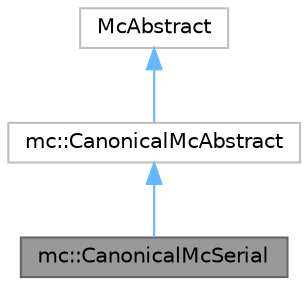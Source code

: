 digraph "mc::CanonicalMcSerial"
{
 // LATEX_PDF_SIZE
  bgcolor="transparent";
  edge [fontname=Helvetica,fontsize=10,labelfontname=Helvetica,labelfontsize=10];
  node [fontname=Helvetica,fontsize=10,shape=box,height=0.2,width=0.4];
  Node1 [id="Node000001",label="mc::CanonicalMcSerial",height=0.2,width=0.4,color="gray40", fillcolor="grey60", style="filled", fontcolor="black",tooltip=" "];
  Node2 -> Node1 [id="edge1_Node000001_Node000002",dir="back",color="steelblue1",style="solid",tooltip=" "];
  Node2 [id="Node000002",label="mc::CanonicalMcAbstract",height=0.2,width=0.4,color="grey75", fillcolor="white", style="filled",URL="$classmc_1_1CanonicalMcAbstract.html",tooltip=" "];
  Node3 -> Node2 [id="edge2_Node000002_Node000003",dir="back",color="steelblue1",style="solid",tooltip=" "];
  Node3 [id="Node000003",label="McAbstract",height=0.2,width=0.4,color="grey75", fillcolor="white", style="filled",URL="$classMcAbstract.html",tooltip=" "];
}
